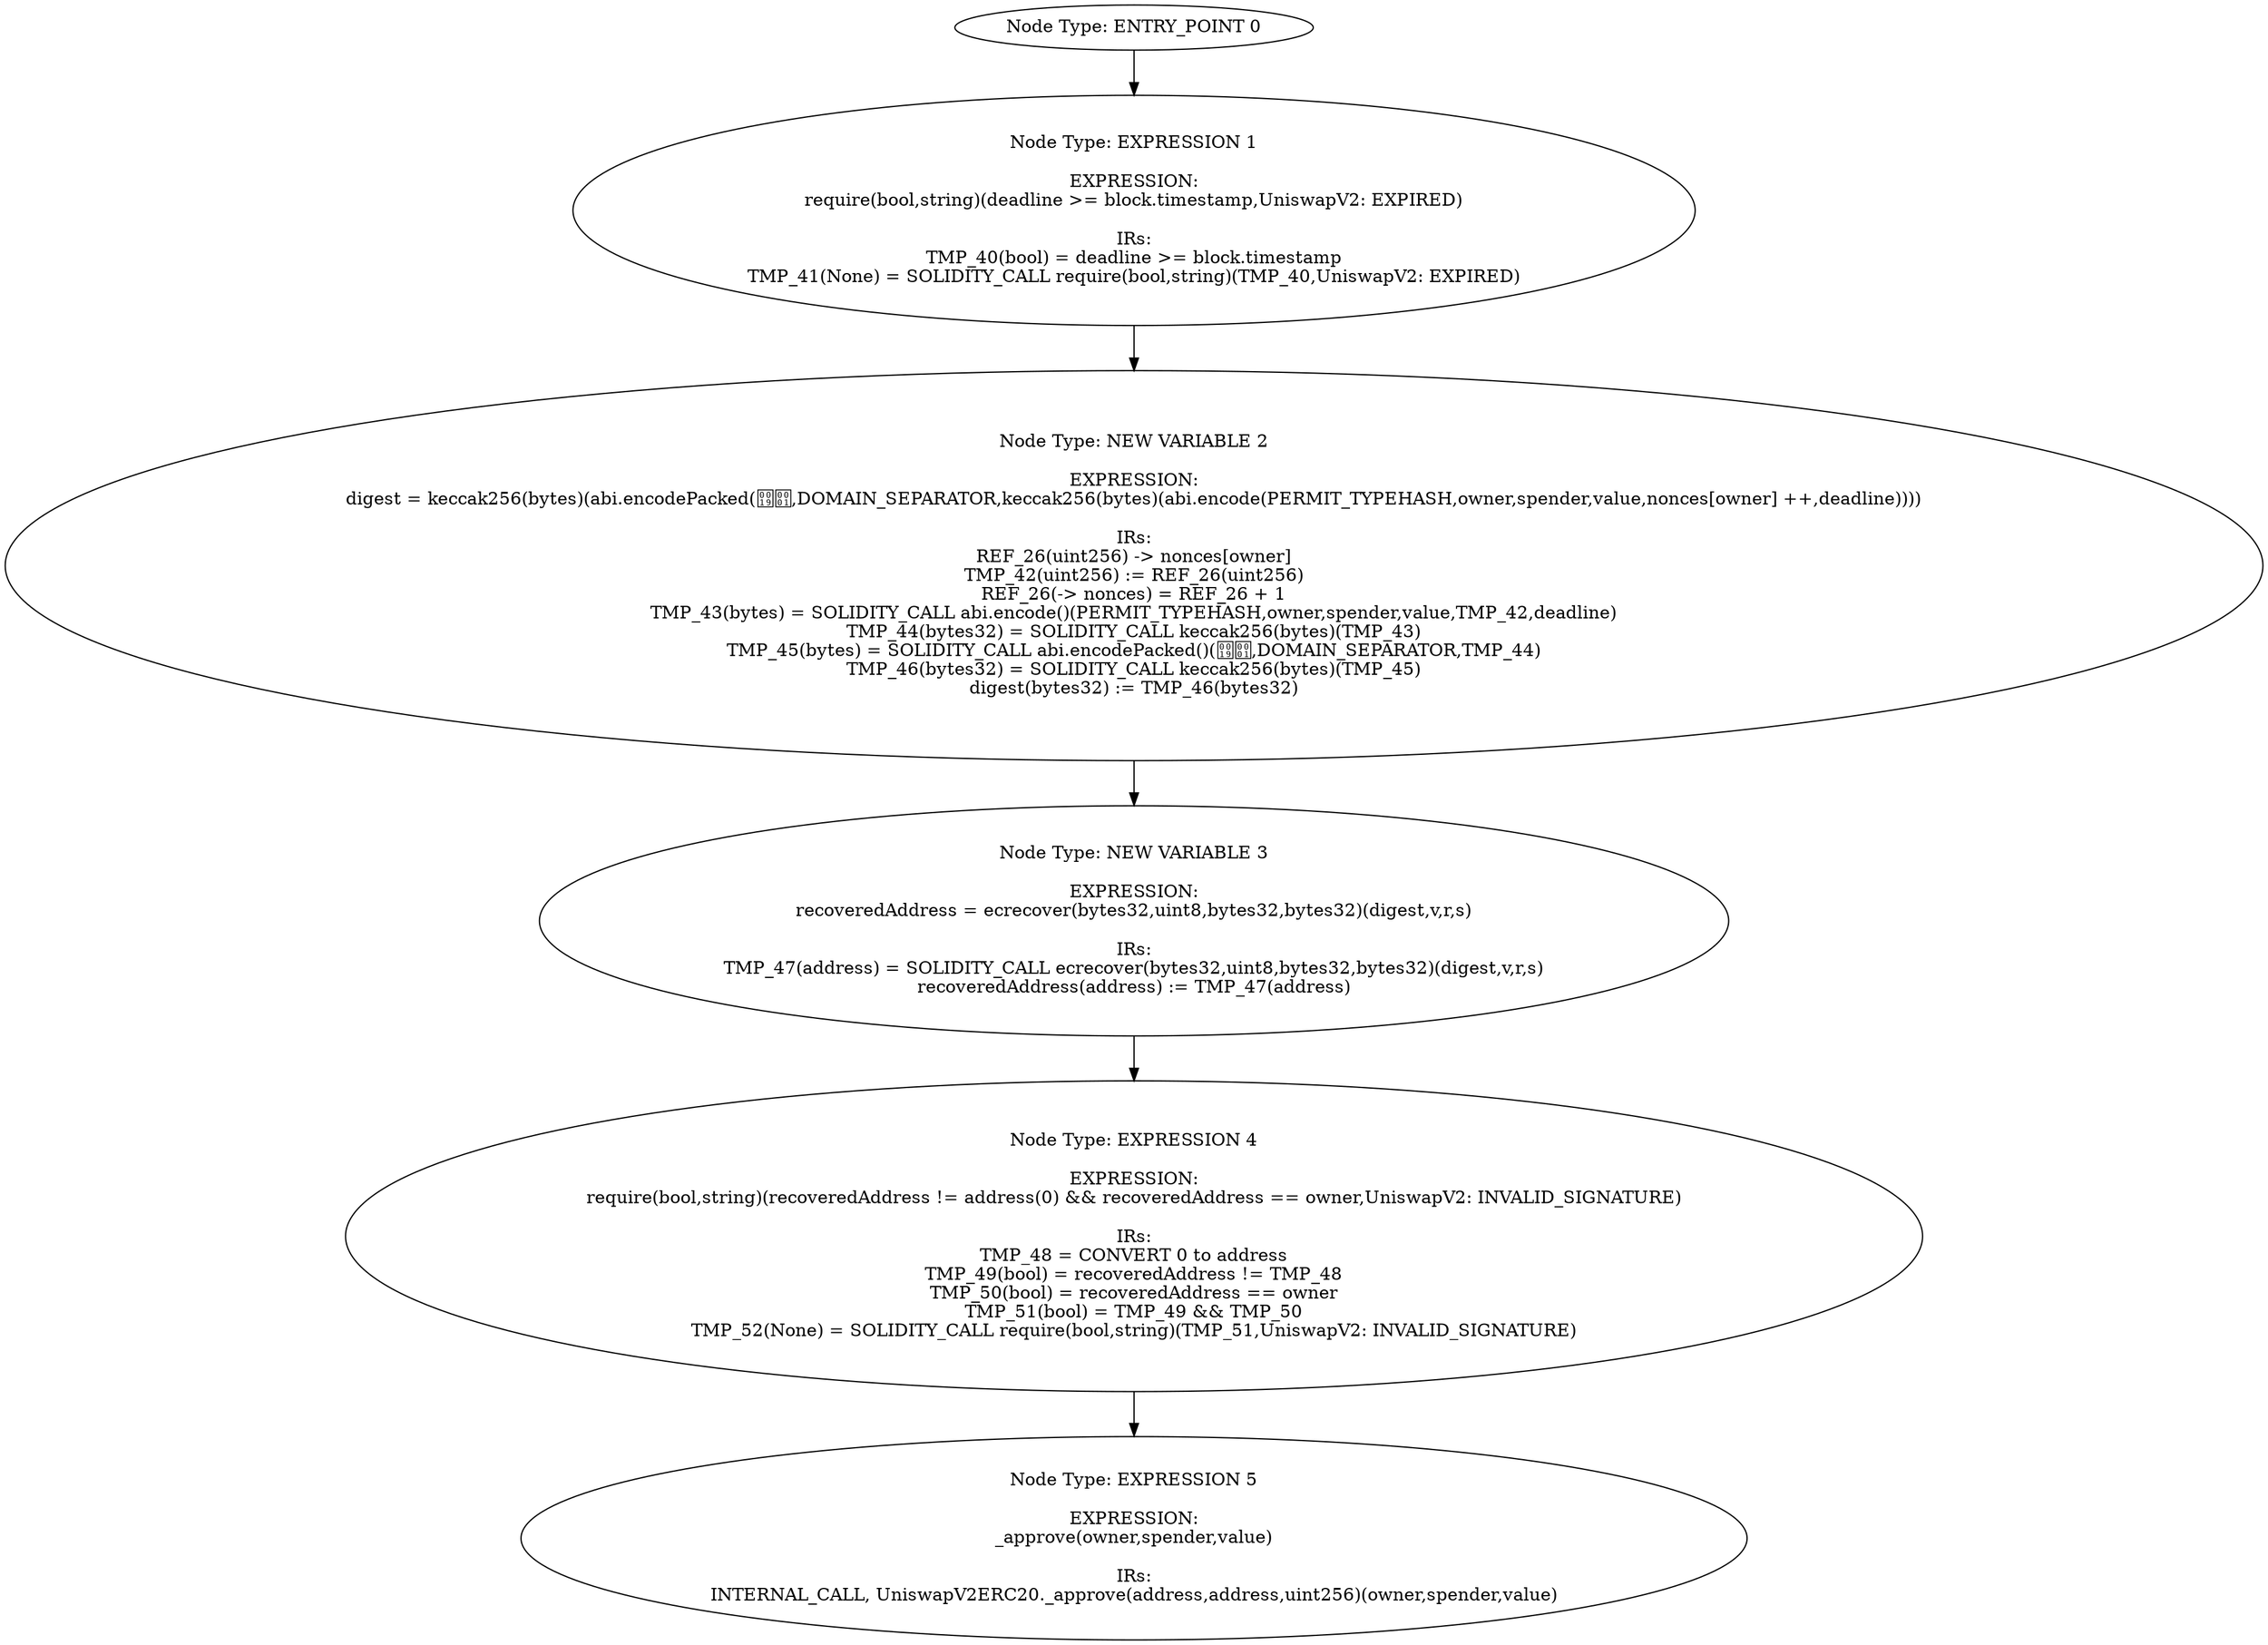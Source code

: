 digraph{
0[label="Node Type: ENTRY_POINT 0
"];
0->1;
1[label="Node Type: EXPRESSION 1

EXPRESSION:
require(bool,string)(deadline >= block.timestamp,UniswapV2: EXPIRED)

IRs:
TMP_40(bool) = deadline >= block.timestamp
TMP_41(None) = SOLIDITY_CALL require(bool,string)(TMP_40,UniswapV2: EXPIRED)"];
1->2;
2[label="Node Type: NEW VARIABLE 2

EXPRESSION:
digest = keccak256(bytes)(abi.encodePacked(,DOMAIN_SEPARATOR,keccak256(bytes)(abi.encode(PERMIT_TYPEHASH,owner,spender,value,nonces[owner] ++,deadline))))

IRs:
REF_26(uint256) -> nonces[owner]
TMP_42(uint256) := REF_26(uint256)
REF_26(-> nonces) = REF_26 + 1
TMP_43(bytes) = SOLIDITY_CALL abi.encode()(PERMIT_TYPEHASH,owner,spender,value,TMP_42,deadline)
TMP_44(bytes32) = SOLIDITY_CALL keccak256(bytes)(TMP_43)
TMP_45(bytes) = SOLIDITY_CALL abi.encodePacked()(,DOMAIN_SEPARATOR,TMP_44)
TMP_46(bytes32) = SOLIDITY_CALL keccak256(bytes)(TMP_45)
digest(bytes32) := TMP_46(bytes32)"];
2->3;
3[label="Node Type: NEW VARIABLE 3

EXPRESSION:
recoveredAddress = ecrecover(bytes32,uint8,bytes32,bytes32)(digest,v,r,s)

IRs:
TMP_47(address) = SOLIDITY_CALL ecrecover(bytes32,uint8,bytes32,bytes32)(digest,v,r,s)
recoveredAddress(address) := TMP_47(address)"];
3->4;
4[label="Node Type: EXPRESSION 4

EXPRESSION:
require(bool,string)(recoveredAddress != address(0) && recoveredAddress == owner,UniswapV2: INVALID_SIGNATURE)

IRs:
TMP_48 = CONVERT 0 to address
TMP_49(bool) = recoveredAddress != TMP_48
TMP_50(bool) = recoveredAddress == owner
TMP_51(bool) = TMP_49 && TMP_50
TMP_52(None) = SOLIDITY_CALL require(bool,string)(TMP_51,UniswapV2: INVALID_SIGNATURE)"];
4->5;
5[label="Node Type: EXPRESSION 5

EXPRESSION:
_approve(owner,spender,value)

IRs:
INTERNAL_CALL, UniswapV2ERC20._approve(address,address,uint256)(owner,spender,value)"];
}

